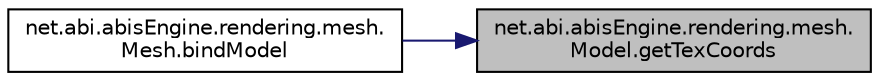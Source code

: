 digraph "net.abi.abisEngine.rendering.mesh.Model.getTexCoords"
{
 // LATEX_PDF_SIZE
  edge [fontname="Helvetica",fontsize="10",labelfontname="Helvetica",labelfontsize="10"];
  node [fontname="Helvetica",fontsize="10",shape=record];
  rankdir="RL";
  Node1 [label="net.abi.abisEngine.rendering.mesh.\lModel.getTexCoords",height=0.2,width=0.4,color="black", fillcolor="grey75", style="filled", fontcolor="black",tooltip=" "];
  Node1 -> Node2 [dir="back",color="midnightblue",fontsize="10",style="solid",fontname="Helvetica"];
  Node2 [label="net.abi.abisEngine.rendering.mesh.\lMesh.bindModel",height=0.2,width=0.4,color="black", fillcolor="white", style="filled",URL="$de/d9f/classnet_1_1abi_1_1abis_engine_1_1rendering_1_1mesh_1_1_mesh.html#a52410e23b6f49ef27929d24119355228",tooltip=" "];
}
